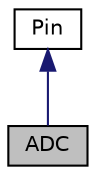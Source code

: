 digraph "ADC"
{
 // LATEX_PDF_SIZE
  edge [fontname="Helvetica",fontsize="10",labelfontname="Helvetica",labelfontsize="10"];
  node [fontname="Helvetica",fontsize="10",shape=record];
  Node1 [label="ADC",height=0.2,width=0.4,color="black", fillcolor="grey75", style="filled", fontcolor="black",tooltip="Clase del objeto ADC FUNCIONAMIENTO: La clase ADC utiliza el ADCGroup para poder ser manejada de form..."];
  Node2 -> Node1 [dir="back",color="midnightblue",fontsize="10",style="solid",fontname="Helvetica"];
  Node2 [label="Pin",height=0.2,width=0.4,color="black", fillcolor="white", style="filled",URL="$class_pin.html",tooltip="Clase del objeto Pin."];
}
